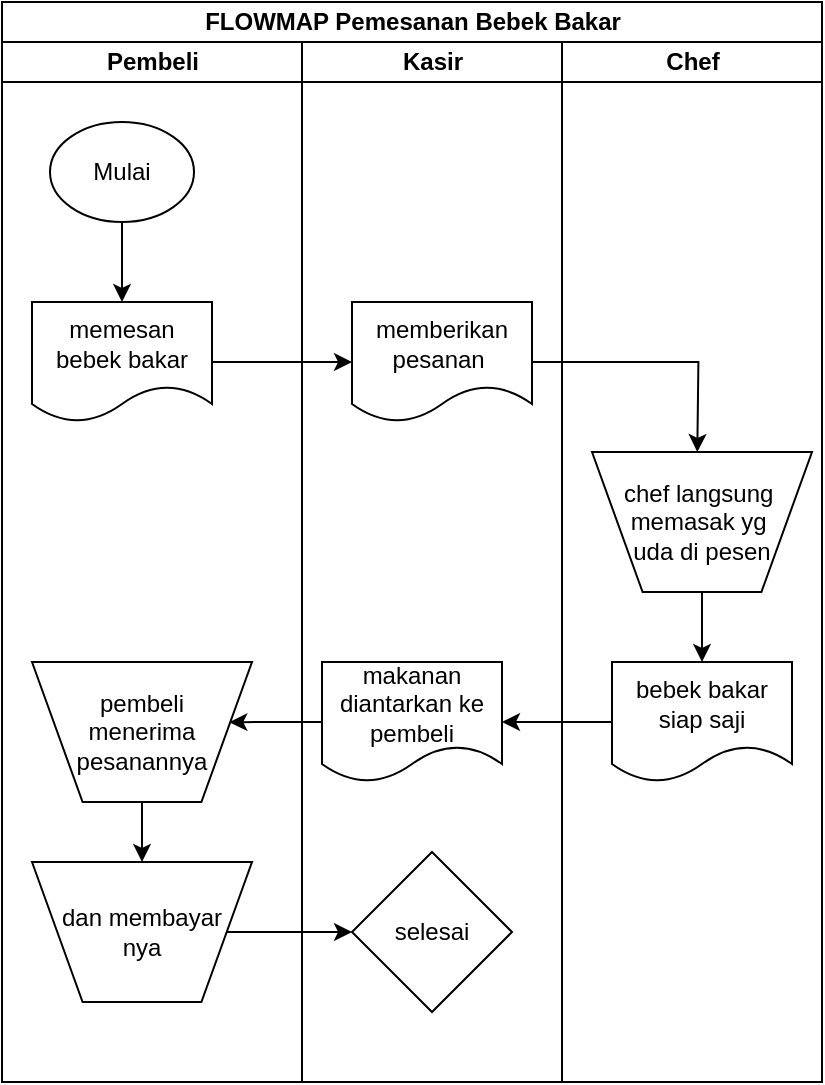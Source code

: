 <mxfile version="24.7.6">
  <diagram name="Page-1" id="h3oXurQHXUJn-gakoU6C">
    <mxGraphModel dx="954" dy="1692" grid="1" gridSize="10" guides="1" tooltips="1" connect="1" arrows="1" fold="1" page="1" pageScale="1" pageWidth="850" pageHeight="1100" math="0" shadow="0">
      <root>
        <mxCell id="0" />
        <mxCell id="1" parent="0" />
        <mxCell id="Lr49-eGE3RP37VeGf6ou-1" value="FLOWMAP Pemesanan Bebek Bakar" style="swimlane;childLayout=stackLayout;resizeParent=1;resizeParentMax=0;startSize=20;html=1;" parent="1" vertex="1">
          <mxGeometry x="280.0" y="-120" width="410.0" height="540" as="geometry" />
        </mxCell>
        <mxCell id="Lr49-eGE3RP37VeGf6ou-2" value="Pembeli" style="swimlane;startSize=20;html=1;" parent="Lr49-eGE3RP37VeGf6ou-1" vertex="1">
          <mxGeometry y="20" width="150" height="520" as="geometry" />
        </mxCell>
        <mxCell id="Lr49-eGE3RP37VeGf6ou-7" style="edgeStyle=orthogonalEdgeStyle;rounded=0;orthogonalLoop=1;jettySize=auto;html=1;entryX=0.5;entryY=0;entryDx=0;entryDy=0;" parent="Lr49-eGE3RP37VeGf6ou-2" source="Lr49-eGE3RP37VeGf6ou-5" target="Lr49-eGE3RP37VeGf6ou-6" edge="1">
          <mxGeometry relative="1" as="geometry" />
        </mxCell>
        <mxCell id="Lr49-eGE3RP37VeGf6ou-5" value="Mulai" style="ellipse;whiteSpace=wrap;html=1;" parent="Lr49-eGE3RP37VeGf6ou-2" vertex="1">
          <mxGeometry x="24" y="40" width="72" height="50" as="geometry" />
        </mxCell>
        <mxCell id="Lr49-eGE3RP37VeGf6ou-6" value="memesan bebek bakar" style="shape=document;whiteSpace=wrap;html=1;boundedLbl=1;" parent="Lr49-eGE3RP37VeGf6ou-2" vertex="1">
          <mxGeometry x="15" y="130" width="90" height="60" as="geometry" />
        </mxCell>
        <mxCell id="P7MzVoAXmSTw3IPxGSVw-9" style="edgeStyle=orthogonalEdgeStyle;rounded=0;orthogonalLoop=1;jettySize=auto;html=1;entryX=0.5;entryY=0;entryDx=0;entryDy=0;" edge="1" parent="Lr49-eGE3RP37VeGf6ou-2" source="P7MzVoAXmSTw3IPxGSVw-5" target="P7MzVoAXmSTw3IPxGSVw-8">
          <mxGeometry relative="1" as="geometry" />
        </mxCell>
        <mxCell id="P7MzVoAXmSTw3IPxGSVw-5" value="pembeli&lt;div&gt;&amp;nbsp;menerima&amp;nbsp;&lt;div&gt;pesanannya&lt;/div&gt;&lt;/div&gt;" style="verticalLabelPosition=middle;verticalAlign=middle;html=1;shape=trapezoid;perimeter=trapezoidPerimeter;whiteSpace=wrap;size=0.23;arcSize=10;flipV=1;labelPosition=center;align=center;" vertex="1" parent="Lr49-eGE3RP37VeGf6ou-2">
          <mxGeometry x="15.0" y="310" width="110" height="70" as="geometry" />
        </mxCell>
        <mxCell id="P7MzVoAXmSTw3IPxGSVw-8" value="dan membayar&lt;div&gt;nya&lt;/div&gt;" style="verticalLabelPosition=middle;verticalAlign=middle;html=1;shape=trapezoid;perimeter=trapezoidPerimeter;whiteSpace=wrap;size=0.23;arcSize=10;flipV=1;labelPosition=center;align=center;" vertex="1" parent="Lr49-eGE3RP37VeGf6ou-2">
          <mxGeometry x="15.0" y="410" width="110" height="70" as="geometry" />
        </mxCell>
        <mxCell id="Lr49-eGE3RP37VeGf6ou-3" value="Kasir" style="swimlane;startSize=20;html=1;" parent="Lr49-eGE3RP37VeGf6ou-1" vertex="1">
          <mxGeometry x="150" y="20" width="130.0" height="520" as="geometry" />
        </mxCell>
        <mxCell id="tdY43Yo0YaR3fl9C46vB-12" value="memberikan pesanan&amp;nbsp;" style="shape=document;whiteSpace=wrap;html=1;boundedLbl=1;" parent="Lr49-eGE3RP37VeGf6ou-3" vertex="1">
          <mxGeometry x="25" y="130" width="90" height="60" as="geometry" />
        </mxCell>
        <mxCell id="P7MzVoAXmSTw3IPxGSVw-4" value="makanan diantarkan ke pembeli" style="shape=document;whiteSpace=wrap;html=1;boundedLbl=1;" vertex="1" parent="Lr49-eGE3RP37VeGf6ou-3">
          <mxGeometry x="10" y="310" width="90" height="60" as="geometry" />
        </mxCell>
        <mxCell id="P7MzVoAXmSTw3IPxGSVw-11" value="selesai" style="rhombus;whiteSpace=wrap;html=1;" vertex="1" parent="Lr49-eGE3RP37VeGf6ou-3">
          <mxGeometry x="25.0" y="405" width="80" height="80" as="geometry" />
        </mxCell>
        <mxCell id="Lr49-eGE3RP37VeGf6ou-4" value="Chef" style="swimlane;startSize=20;html=1;" parent="Lr49-eGE3RP37VeGf6ou-1" vertex="1">
          <mxGeometry x="280.0" y="20" width="130" height="520" as="geometry" />
        </mxCell>
        <mxCell id="P7MzVoAXmSTw3IPxGSVw-1" style="edgeStyle=orthogonalEdgeStyle;rounded=0;orthogonalLoop=1;jettySize=auto;html=1;entryX=0.5;entryY=0;entryDx=0;entryDy=0;" edge="1" parent="Lr49-eGE3RP37VeGf6ou-4" source="tdY43Yo0YaR3fl9C46vB-15" target="tdY43Yo0YaR3fl9C46vB-18">
          <mxGeometry relative="1" as="geometry" />
        </mxCell>
        <mxCell id="tdY43Yo0YaR3fl9C46vB-15" value="chef langsung&amp;nbsp;&lt;div&gt;memasak yg&amp;nbsp;&lt;/div&gt;&lt;div&gt;uda di pesen&lt;/div&gt;" style="verticalLabelPosition=middle;verticalAlign=middle;html=1;shape=trapezoid;perimeter=trapezoidPerimeter;whiteSpace=wrap;size=0.23;arcSize=10;flipV=1;labelPosition=center;align=center;" parent="Lr49-eGE3RP37VeGf6ou-4" vertex="1">
          <mxGeometry x="15" y="205" width="110" height="70" as="geometry" />
        </mxCell>
        <mxCell id="P7MzVoAXmSTw3IPxGSVw-2" style="edgeStyle=orthogonalEdgeStyle;rounded=0;orthogonalLoop=1;jettySize=auto;html=1;" edge="1" parent="Lr49-eGE3RP37VeGf6ou-4" source="tdY43Yo0YaR3fl9C46vB-18">
          <mxGeometry relative="1" as="geometry">
            <mxPoint x="-30" y="340" as="targetPoint" />
          </mxGeometry>
        </mxCell>
        <mxCell id="tdY43Yo0YaR3fl9C46vB-18" value="bebek bakar siap saji" style="shape=document;whiteSpace=wrap;html=1;boundedLbl=1;" parent="Lr49-eGE3RP37VeGf6ou-4" vertex="1">
          <mxGeometry x="25.0" y="310" width="90" height="60" as="geometry" />
        </mxCell>
        <mxCell id="tdY43Yo0YaR3fl9C46vB-16" style="edgeStyle=orthogonalEdgeStyle;rounded=0;orthogonalLoop=1;jettySize=auto;html=1;entryX=0;entryY=0.5;entryDx=0;entryDy=0;" parent="Lr49-eGE3RP37VeGf6ou-4" source="tdY43Yo0YaR3fl9C46vB-12" edge="1">
          <mxGeometry relative="1" as="geometry">
            <mxPoint x="25.0" y="125" as="sourcePoint" />
            <mxPoint x="67.65" y="205" as="targetPoint" />
          </mxGeometry>
        </mxCell>
        <mxCell id="tdY43Yo0YaR3fl9C46vB-3" style="edgeStyle=orthogonalEdgeStyle;rounded=0;orthogonalLoop=1;jettySize=auto;html=1;entryX=0;entryY=0.5;entryDx=0;entryDy=0;" parent="Lr49-eGE3RP37VeGf6ou-1" source="Lr49-eGE3RP37VeGf6ou-6" edge="1">
          <mxGeometry relative="1" as="geometry">
            <mxPoint x="175" y="180" as="targetPoint" />
          </mxGeometry>
        </mxCell>
        <mxCell id="P7MzVoAXmSTw3IPxGSVw-7" style="edgeStyle=orthogonalEdgeStyle;rounded=0;orthogonalLoop=1;jettySize=auto;html=1;entryX=0.897;entryY=0.57;entryDx=0;entryDy=0;entryPerimeter=0;" edge="1" parent="Lr49-eGE3RP37VeGf6ou-1" source="P7MzVoAXmSTw3IPxGSVw-4" target="P7MzVoAXmSTw3IPxGSVw-5">
          <mxGeometry relative="1" as="geometry" />
        </mxCell>
        <mxCell id="P7MzVoAXmSTw3IPxGSVw-12" style="edgeStyle=orthogonalEdgeStyle;rounded=0;orthogonalLoop=1;jettySize=auto;html=1;entryX=0;entryY=0.5;entryDx=0;entryDy=0;" edge="1" parent="Lr49-eGE3RP37VeGf6ou-1" source="P7MzVoAXmSTw3IPxGSVw-8" target="P7MzVoAXmSTw3IPxGSVw-11">
          <mxGeometry relative="1" as="geometry" />
        </mxCell>
      </root>
    </mxGraphModel>
  </diagram>
</mxfile>
